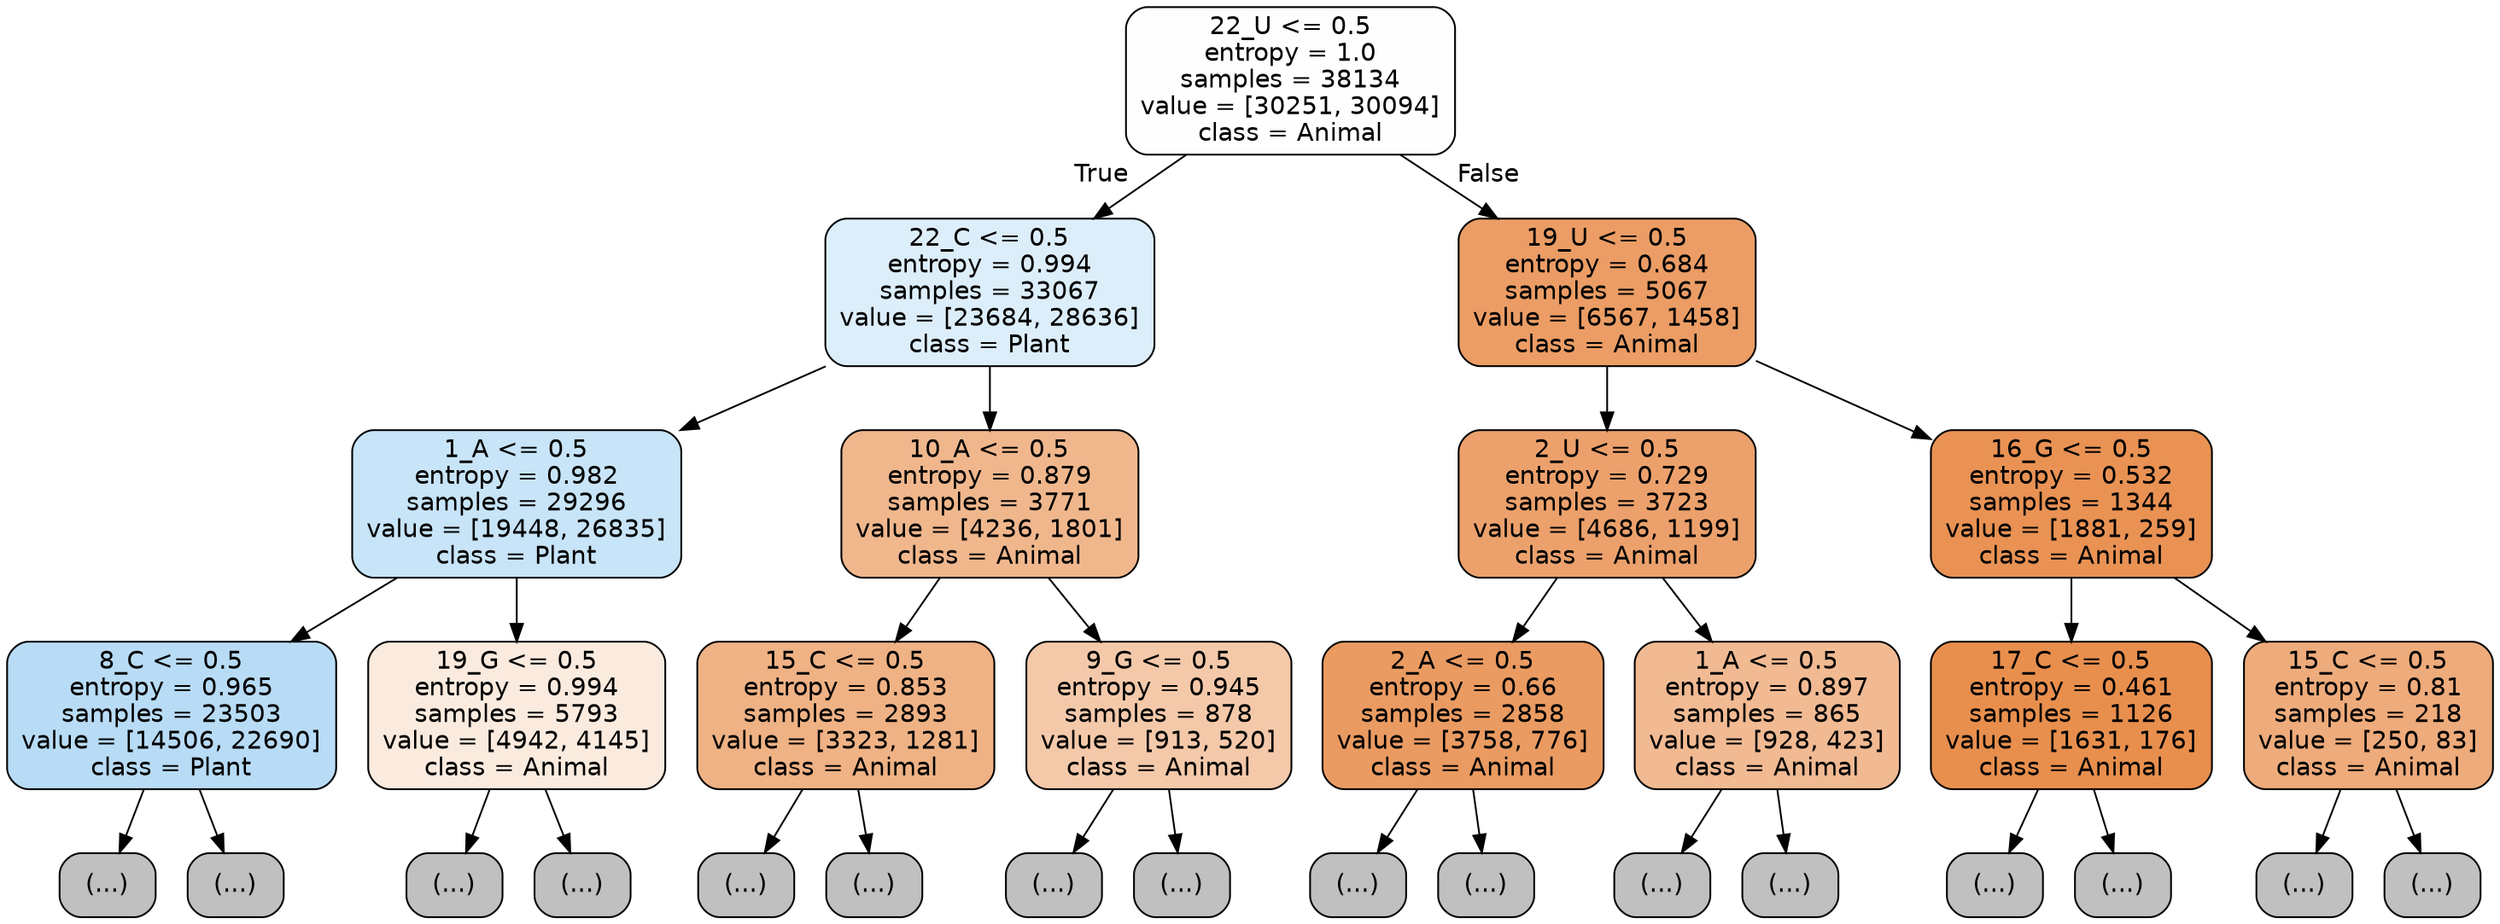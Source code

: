 digraph Tree {
node [shape=box, style="filled, rounded", color="black", fontname="helvetica"] ;
edge [fontname="helvetica"] ;
0 [label="22_U <= 0.5\nentropy = 1.0\nsamples = 38134\nvalue = [30251, 30094]\nclass = Animal", fillcolor="#fffefe"] ;
1 [label="22_C <= 0.5\nentropy = 0.994\nsamples = 33067\nvalue = [23684, 28636]\nclass = Plant", fillcolor="#ddeefb"] ;
0 -> 1 [labeldistance=2.5, labelangle=45, headlabel="True"] ;
2 [label="1_A <= 0.5\nentropy = 0.982\nsamples = 29296\nvalue = [19448, 26835]\nclass = Plant", fillcolor="#c8e4f8"] ;
1 -> 2 ;
3 [label="8_C <= 0.5\nentropy = 0.965\nsamples = 23503\nvalue = [14506, 22690]\nclass = Plant", fillcolor="#b8dcf6"] ;
2 -> 3 ;
4 [label="(...)", fillcolor="#C0C0C0"] ;
3 -> 4 ;
7651 [label="(...)", fillcolor="#C0C0C0"] ;
3 -> 7651 ;
9806 [label="19_G <= 0.5\nentropy = 0.994\nsamples = 5793\nvalue = [4942, 4145]\nclass = Animal", fillcolor="#fbebdf"] ;
2 -> 9806 ;
9807 [label="(...)", fillcolor="#C0C0C0"] ;
9806 -> 9807 ;
12124 [label="(...)", fillcolor="#C0C0C0"] ;
9806 -> 12124 ;
12915 [label="10_A <= 0.5\nentropy = 0.879\nsamples = 3771\nvalue = [4236, 1801]\nclass = Animal", fillcolor="#f0b78d"] ;
1 -> 12915 ;
12916 [label="15_C <= 0.5\nentropy = 0.853\nsamples = 2893\nvalue = [3323, 1281]\nclass = Animal", fillcolor="#efb285"] ;
12915 -> 12916 ;
12917 [label="(...)", fillcolor="#C0C0C0"] ;
12916 -> 12917 ;
13978 [label="(...)", fillcolor="#C0C0C0"] ;
12916 -> 13978 ;
14341 [label="9_G <= 0.5\nentropy = 0.945\nsamples = 878\nvalue = [913, 520]\nclass = Animal", fillcolor="#f4c9aa"] ;
12915 -> 14341 ;
14342 [label="(...)", fillcolor="#C0C0C0"] ;
14341 -> 14342 ;
14685 [label="(...)", fillcolor="#C0C0C0"] ;
14341 -> 14685 ;
14816 [label="19_U <= 0.5\nentropy = 0.684\nsamples = 5067\nvalue = [6567, 1458]\nclass = Animal", fillcolor="#eb9d65"] ;
0 -> 14816 [labeldistance=2.5, labelangle=-45, headlabel="False"] ;
14817 [label="2_U <= 0.5\nentropy = 0.729\nsamples = 3723\nvalue = [4686, 1199]\nclass = Animal", fillcolor="#eca16c"] ;
14816 -> 14817 ;
14818 [label="2_A <= 0.5\nentropy = 0.66\nsamples = 2858\nvalue = [3758, 776]\nclass = Animal", fillcolor="#ea9b62"] ;
14817 -> 14818 ;
14819 [label="(...)", fillcolor="#C0C0C0"] ;
14818 -> 14819 ;
15612 [label="(...)", fillcolor="#C0C0C0"] ;
14818 -> 15612 ;
15923 [label="1_A <= 0.5\nentropy = 0.897\nsamples = 865\nvalue = [928, 423]\nclass = Animal", fillcolor="#f1ba93"] ;
14817 -> 15923 ;
15924 [label="(...)", fillcolor="#C0C0C0"] ;
15923 -> 15924 ;
16261 [label="(...)", fillcolor="#C0C0C0"] ;
15923 -> 16261 ;
16324 [label="16_G <= 0.5\nentropy = 0.532\nsamples = 1344\nvalue = [1881, 259]\nclass = Animal", fillcolor="#e99254"] ;
14816 -> 16324 ;
16325 [label="17_C <= 0.5\nentropy = 0.461\nsamples = 1126\nvalue = [1631, 176]\nclass = Animal", fillcolor="#e88f4e"] ;
16324 -> 16325 ;
16326 [label="(...)", fillcolor="#C0C0C0"] ;
16325 -> 16326 ;
16623 [label="(...)", fillcolor="#C0C0C0"] ;
16325 -> 16623 ;
16672 [label="15_C <= 0.5\nentropy = 0.81\nsamples = 218\nvalue = [250, 83]\nclass = Animal", fillcolor="#eeab7b"] ;
16324 -> 16672 ;
16673 [label="(...)", fillcolor="#C0C0C0"] ;
16672 -> 16673 ;
16748 [label="(...)", fillcolor="#C0C0C0"] ;
16672 -> 16748 ;
}